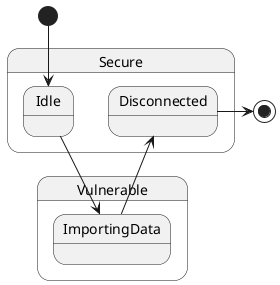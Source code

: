 @startuml
state Secure {
  state Idle {
  }
  state Disconnected {
  }
}

state Vulnerable {
  state ImportingData {
  }
}

[*] --> Idle
Idle --> ImportingData
ImportingData -left-> Disconnected
Disconnected -> [*]
@enduml